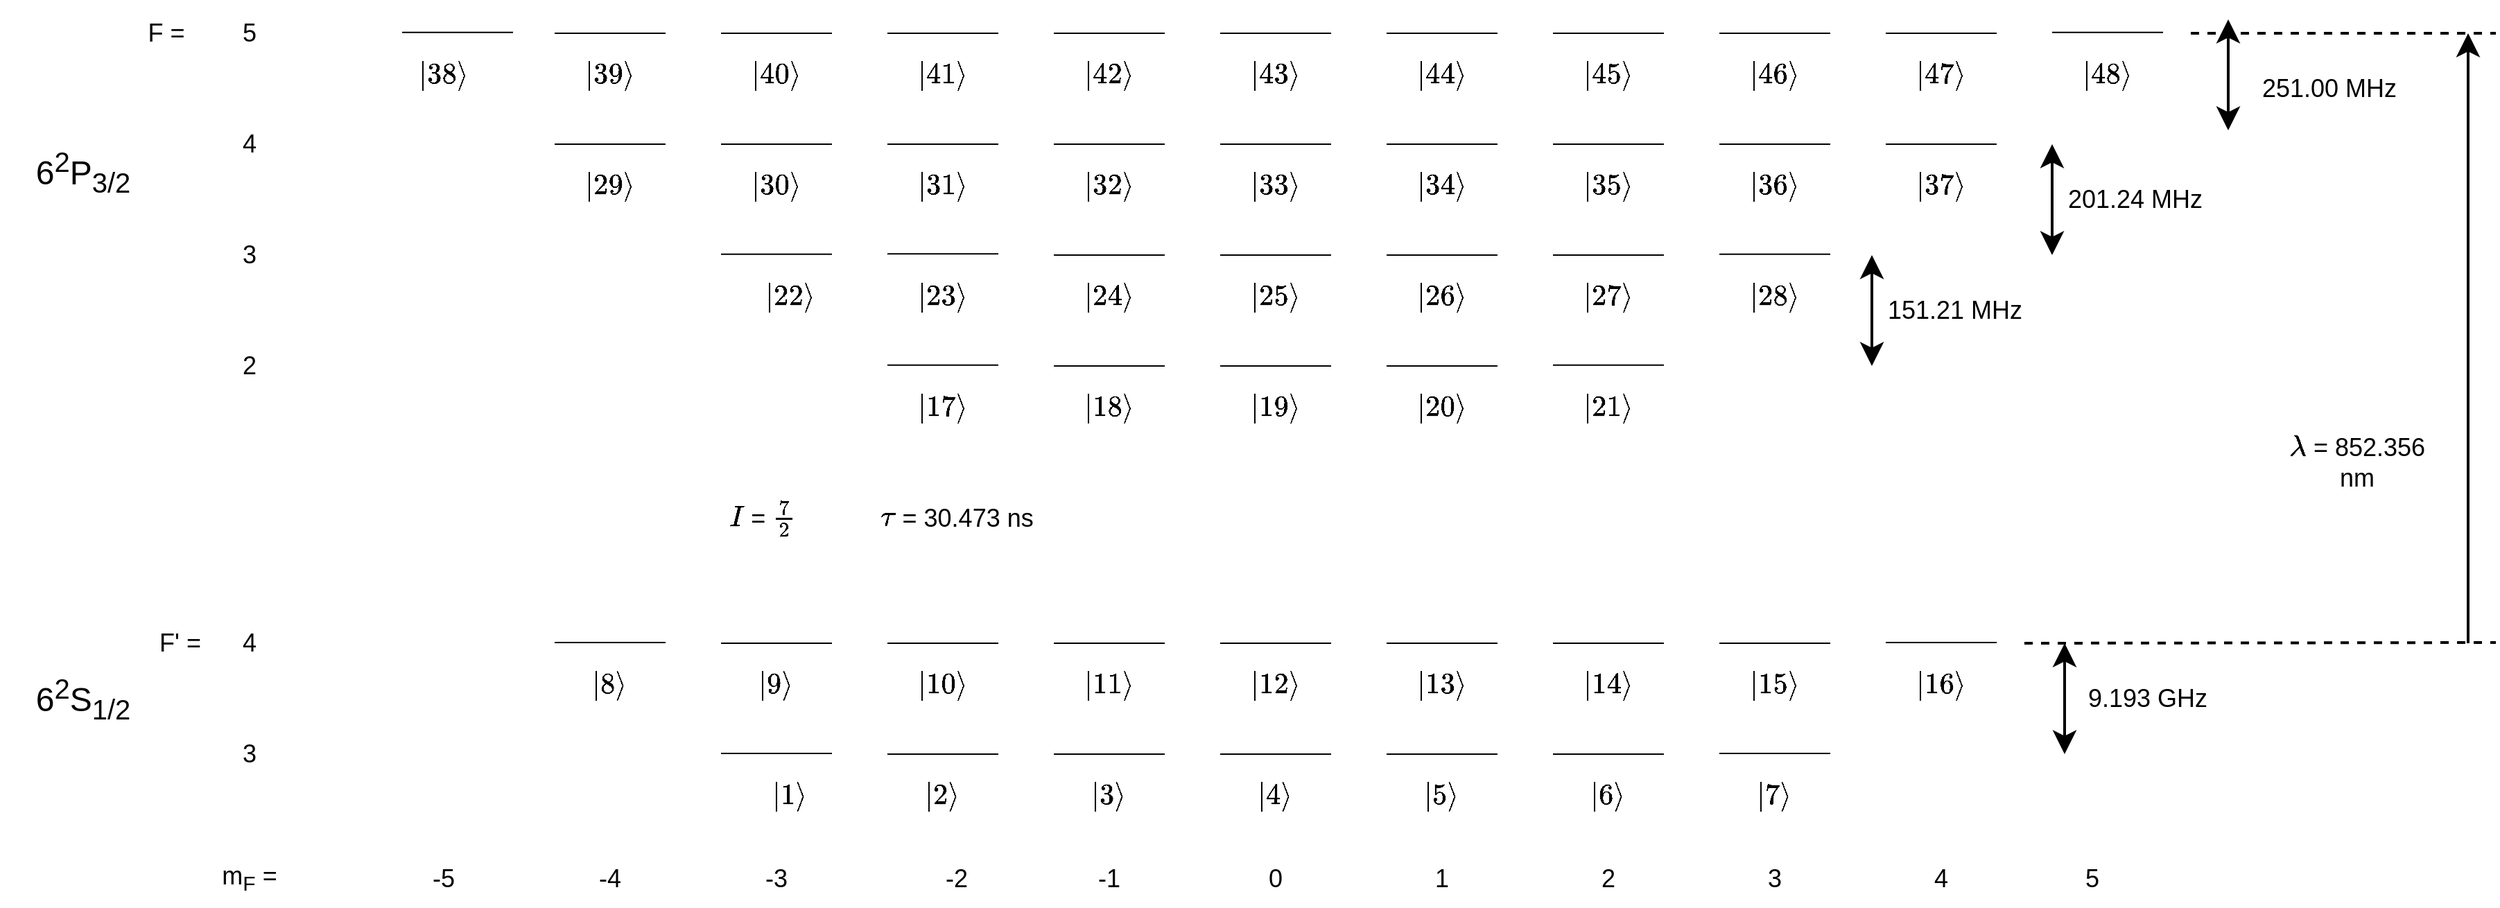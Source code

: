 <mxfile version="14.9.8" type="device"><diagram id="DLGWoLYFv1iW9SX1aLvo" name="Page-1"><mxGraphModel dx="2733" dy="1478" grid="1" gridSize="10" guides="1" tooltips="1" connect="1" arrows="1" fold="1" page="1" pageScale="1" pageWidth="1169" pageHeight="827" math="1" shadow="0"><root><mxCell id="0"/><mxCell id="1" parent="0"/><mxCell id="dwW_z9kfukU0XTZx7skl-2" value="&lt;font style=&quot;font-size: 18px&quot;&gt;$$|1\rangle$$&lt;/font&gt;" style="text;html=1;strokeColor=none;fillColor=none;align=center;verticalAlign=middle;whiteSpace=wrap;rounded=0;" parent="1" vertex="1"><mxGeometry x="100" y="650" width="60" height="40" as="geometry"/></mxCell><mxCell id="dwW_z9kfukU0XTZx7skl-3" value="" style="endArrow=none;html=1;" parent="1" edge="1"><mxGeometry width="50" height="50" relative="1" as="geometry"><mxPoint x="320" y="640" as="sourcePoint"/><mxPoint x="400" y="640" as="targetPoint"/></mxGeometry></mxCell><mxCell id="dwW_z9kfukU0XTZx7skl-5" value="" style="endArrow=none;html=1;" parent="1" edge="1"><mxGeometry width="50" height="50" relative="1" as="geometry"><mxPoint x="440" y="640" as="sourcePoint"/><mxPoint x="520" y="640" as="targetPoint"/></mxGeometry></mxCell><mxCell id="dwW_z9kfukU0XTZx7skl-6" value="" style="endArrow=none;html=1;" parent="1" edge="1"><mxGeometry width="50" height="50" relative="1" as="geometry"><mxPoint x="560" y="640" as="sourcePoint"/><mxPoint x="640" y="640" as="targetPoint"/></mxGeometry></mxCell><mxCell id="dwW_z9kfukU0XTZx7skl-7" value="" style="endArrow=none;html=1;" parent="1" edge="1"><mxGeometry width="50" height="50" relative="1" as="geometry"><mxPoint x="200" y="640" as="sourcePoint"/><mxPoint x="280" y="640" as="targetPoint"/></mxGeometry></mxCell><mxCell id="dwW_z9kfukU0XTZx7skl-8" value="" style="endArrow=none;html=1;" parent="1" edge="1"><mxGeometry width="50" height="50" relative="1" as="geometry"><mxPoint x="680" y="640" as="sourcePoint"/><mxPoint x="760" y="640" as="targetPoint"/></mxGeometry></mxCell><mxCell id="dwW_z9kfukU0XTZx7skl-11" value="" style="endArrow=none;html=1;" parent="1" edge="1"><mxGeometry width="50" height="50" relative="1" as="geometry"><mxPoint x="320" y="560" as="sourcePoint"/><mxPoint x="400" y="560" as="targetPoint"/></mxGeometry></mxCell><mxCell id="dwW_z9kfukU0XTZx7skl-12" value="" style="endArrow=none;html=1;" parent="1" edge="1"><mxGeometry width="50" height="50" relative="1" as="geometry"><mxPoint x="440" y="560" as="sourcePoint"/><mxPoint x="520" y="560" as="targetPoint"/></mxGeometry></mxCell><mxCell id="dwW_z9kfukU0XTZx7skl-13" value="" style="endArrow=none;html=1;" parent="1" edge="1"><mxGeometry width="50" height="50" relative="1" as="geometry"><mxPoint x="560" y="560" as="sourcePoint"/><mxPoint x="640" y="560" as="targetPoint"/></mxGeometry></mxCell><mxCell id="dwW_z9kfukU0XTZx7skl-14" value="" style="endArrow=none;html=1;" parent="1" edge="1"><mxGeometry width="50" height="50" relative="1" as="geometry"><mxPoint x="200" y="560" as="sourcePoint"/><mxPoint x="280" y="560" as="targetPoint"/></mxGeometry></mxCell><mxCell id="dwW_z9kfukU0XTZx7skl-15" value="" style="endArrow=none;html=1;" parent="1" edge="1"><mxGeometry width="50" height="50" relative="1" as="geometry"><mxPoint x="680" y="560" as="sourcePoint"/><mxPoint x="760" y="560" as="targetPoint"/></mxGeometry></mxCell><mxCell id="dwW_z9kfukU0XTZx7skl-21" value="" style="endArrow=none;html=1;" parent="1" edge="1"><mxGeometry width="50" height="50" relative="1" as="geometry"><mxPoint x="80" y="560" as="sourcePoint"/><mxPoint x="160" y="560" as="targetPoint"/></mxGeometry></mxCell><mxCell id="dwW_z9kfukU0XTZx7skl-22" value="" style="endArrow=none;html=1;" parent="1" edge="1"><mxGeometry width="50" height="50" relative="1" as="geometry"><mxPoint x="800" y="560" as="sourcePoint"/><mxPoint x="880" y="560" as="targetPoint"/></mxGeometry></mxCell><mxCell id="dwW_z9kfukU0XTZx7skl-23" value="" style="endArrow=none;html=1;" parent="1" edge="1"><mxGeometry width="50" height="50" relative="1" as="geometry"><mxPoint x="320" y="360" as="sourcePoint"/><mxPoint x="400" y="360" as="targetPoint"/></mxGeometry></mxCell><mxCell id="dwW_z9kfukU0XTZx7skl-24" value="" style="endArrow=none;html=1;" parent="1" edge="1"><mxGeometry width="50" height="50" relative="1" as="geometry"><mxPoint x="440" y="360" as="sourcePoint"/><mxPoint x="520" y="360" as="targetPoint"/></mxGeometry></mxCell><mxCell id="dwW_z9kfukU0XTZx7skl-25" value="" style="endArrow=none;html=1;" parent="1" edge="1"><mxGeometry width="50" height="50" relative="1" as="geometry"><mxPoint x="560" y="360" as="sourcePoint"/><mxPoint x="640" y="360" as="targetPoint"/></mxGeometry></mxCell><mxCell id="dwW_z9kfukU0XTZx7skl-26" value="" style="endArrow=none;html=1;" parent="1" edge="1"><mxGeometry width="50" height="50" relative="1" as="geometry"><mxPoint x="320" y="280" as="sourcePoint"/><mxPoint x="400" y="280" as="targetPoint"/></mxGeometry></mxCell><mxCell id="dwW_z9kfukU0XTZx7skl-27" value="" style="endArrow=none;html=1;" parent="1" edge="1"><mxGeometry width="50" height="50" relative="1" as="geometry"><mxPoint x="440" y="280" as="sourcePoint"/><mxPoint x="520" y="280" as="targetPoint"/></mxGeometry></mxCell><mxCell id="dwW_z9kfukU0XTZx7skl-28" value="" style="endArrow=none;html=1;" parent="1" edge="1"><mxGeometry width="50" height="50" relative="1" as="geometry"><mxPoint x="560" y="280" as="sourcePoint"/><mxPoint x="640" y="280" as="targetPoint"/></mxGeometry></mxCell><mxCell id="dwW_z9kfukU0XTZx7skl-29" value="" style="endArrow=none;html=1;" parent="1" edge="1"><mxGeometry width="50" height="50" relative="1" as="geometry"><mxPoint x="200" y="279.17" as="sourcePoint"/><mxPoint x="280" y="279.17" as="targetPoint"/></mxGeometry></mxCell><mxCell id="dwW_z9kfukU0XTZx7skl-30" value="" style="endArrow=none;html=1;" parent="1" edge="1"><mxGeometry width="50" height="50" relative="1" as="geometry"><mxPoint x="680" y="280" as="sourcePoint"/><mxPoint x="760" y="280" as="targetPoint"/></mxGeometry></mxCell><mxCell id="dwW_z9kfukU0XTZx7skl-31" value="" style="endArrow=none;html=1;" parent="1" edge="1"><mxGeometry width="50" height="50" relative="1" as="geometry"><mxPoint x="320" y="200" as="sourcePoint"/><mxPoint x="400" y="200" as="targetPoint"/></mxGeometry></mxCell><mxCell id="dwW_z9kfukU0XTZx7skl-32" value="" style="endArrow=none;html=1;" parent="1" edge="1"><mxGeometry width="50" height="50" relative="1" as="geometry"><mxPoint x="440" y="200" as="sourcePoint"/><mxPoint x="520" y="200" as="targetPoint"/></mxGeometry></mxCell><mxCell id="dwW_z9kfukU0XTZx7skl-33" value="" style="endArrow=none;html=1;" parent="1" edge="1"><mxGeometry width="50" height="50" relative="1" as="geometry"><mxPoint x="560" y="200" as="sourcePoint"/><mxPoint x="640" y="200" as="targetPoint"/></mxGeometry></mxCell><mxCell id="dwW_z9kfukU0XTZx7skl-34" value="" style="endArrow=none;html=1;" parent="1" edge="1"><mxGeometry width="50" height="50" relative="1" as="geometry"><mxPoint x="200" y="200" as="sourcePoint"/><mxPoint x="280" y="200" as="targetPoint"/></mxGeometry></mxCell><mxCell id="dwW_z9kfukU0XTZx7skl-35" value="" style="endArrow=none;html=1;" parent="1" edge="1"><mxGeometry width="50" height="50" relative="1" as="geometry"><mxPoint x="680" y="200" as="sourcePoint"/><mxPoint x="760" y="200" as="targetPoint"/></mxGeometry></mxCell><mxCell id="dwW_z9kfukU0XTZx7skl-36" value="" style="endArrow=none;html=1;" parent="1" edge="1"><mxGeometry width="50" height="50" relative="1" as="geometry"><mxPoint x="80" y="200" as="sourcePoint"/><mxPoint x="160" y="200" as="targetPoint"/></mxGeometry></mxCell><mxCell id="dwW_z9kfukU0XTZx7skl-37" value="" style="endArrow=none;html=1;" parent="1" edge="1"><mxGeometry width="50" height="50" relative="1" as="geometry"><mxPoint x="800" y="200" as="sourcePoint"/><mxPoint x="880" y="200" as="targetPoint"/></mxGeometry></mxCell><mxCell id="dwW_z9kfukU0XTZx7skl-38" value="" style="endArrow=none;html=1;" parent="1" edge="1"><mxGeometry width="50" height="50" relative="1" as="geometry"><mxPoint x="320" y="120" as="sourcePoint"/><mxPoint x="400" y="120" as="targetPoint"/></mxGeometry></mxCell><mxCell id="dwW_z9kfukU0XTZx7skl-39" value="" style="endArrow=none;html=1;" parent="1" edge="1"><mxGeometry width="50" height="50" relative="1" as="geometry"><mxPoint x="440" y="120" as="sourcePoint"/><mxPoint x="520" y="120" as="targetPoint"/></mxGeometry></mxCell><mxCell id="dwW_z9kfukU0XTZx7skl-40" value="" style="endArrow=none;html=1;" parent="1" edge="1"><mxGeometry width="50" height="50" relative="1" as="geometry"><mxPoint x="560" y="120" as="sourcePoint"/><mxPoint x="640" y="120" as="targetPoint"/></mxGeometry></mxCell><mxCell id="dwW_z9kfukU0XTZx7skl-41" value="" style="endArrow=none;html=1;" parent="1" edge="1"><mxGeometry width="50" height="50" relative="1" as="geometry"><mxPoint x="200" y="120" as="sourcePoint"/><mxPoint x="280" y="120" as="targetPoint"/></mxGeometry></mxCell><mxCell id="dwW_z9kfukU0XTZx7skl-42" value="" style="endArrow=none;html=1;" parent="1" edge="1"><mxGeometry width="50" height="50" relative="1" as="geometry"><mxPoint x="680" y="120" as="sourcePoint"/><mxPoint x="760" y="120" as="targetPoint"/></mxGeometry></mxCell><mxCell id="dwW_z9kfukU0XTZx7skl-43" value="" style="endArrow=none;html=1;" parent="1" edge="1"><mxGeometry width="50" height="50" relative="1" as="geometry"><mxPoint x="80" y="120" as="sourcePoint"/><mxPoint x="160" y="120" as="targetPoint"/></mxGeometry></mxCell><mxCell id="dwW_z9kfukU0XTZx7skl-44" value="" style="endArrow=none;html=1;" parent="1" edge="1"><mxGeometry width="50" height="50" relative="1" as="geometry"><mxPoint x="800" y="120" as="sourcePoint"/><mxPoint x="880" y="120" as="targetPoint"/></mxGeometry></mxCell><mxCell id="dwW_z9kfukU0XTZx7skl-45" value="" style="endArrow=none;html=1;" parent="1" edge="1"><mxGeometry width="50" height="50" relative="1" as="geometry"><mxPoint x="-40" y="120" as="sourcePoint"/><mxPoint x="40" y="120" as="targetPoint"/></mxGeometry></mxCell><mxCell id="dwW_z9kfukU0XTZx7skl-46" value="" style="endArrow=none;html=1;" parent="1" edge="1"><mxGeometry width="50" height="50" relative="1" as="geometry"><mxPoint x="920" y="120" as="sourcePoint"/><mxPoint x="1000" y="120" as="targetPoint"/></mxGeometry></mxCell><mxCell id="dwW_z9kfukU0XTZx7skl-47" value="&lt;font style=&quot;font-size: 18px&quot;&gt;$$|2\rangle$$&lt;/font&gt;" style="text;html=1;strokeColor=none;fillColor=none;align=center;verticalAlign=middle;whiteSpace=wrap;rounded=0;" parent="1" vertex="1"><mxGeometry x="210" y="650" width="60" height="40" as="geometry"/></mxCell><mxCell id="dwW_z9kfukU0XTZx7skl-48" value="&lt;font style=&quot;font-size: 18px&quot;&gt;$$|3\rangle$$&lt;/font&gt;" style="text;html=1;strokeColor=none;fillColor=none;align=center;verticalAlign=middle;whiteSpace=wrap;rounded=0;" parent="1" vertex="1"><mxGeometry x="330" y="650" width="60" height="40" as="geometry"/></mxCell><mxCell id="dwW_z9kfukU0XTZx7skl-49" value="&lt;font style=&quot;font-size: 18px&quot;&gt;$$|4\rangle$$&lt;/font&gt;" style="text;html=1;strokeColor=none;fillColor=none;align=center;verticalAlign=middle;whiteSpace=wrap;rounded=0;" parent="1" vertex="1"><mxGeometry x="450" y="650" width="60" height="40" as="geometry"/></mxCell><mxCell id="dwW_z9kfukU0XTZx7skl-50" value="&lt;font style=&quot;font-size: 18px&quot;&gt;$$|5\rangle$$&lt;/font&gt;" style="text;html=1;strokeColor=none;fillColor=none;align=center;verticalAlign=middle;whiteSpace=wrap;rounded=0;" parent="1" vertex="1"><mxGeometry x="570" y="650" width="60" height="40" as="geometry"/></mxCell><mxCell id="dwW_z9kfukU0XTZx7skl-52" value="&lt;font style=&quot;font-size: 18px&quot;&gt;$$|8\rangle$$&lt;/font&gt;" style="text;html=1;strokeColor=none;fillColor=none;align=center;verticalAlign=middle;whiteSpace=wrap;rounded=0;" parent="1" vertex="1"><mxGeometry x="-30" y="570" width="60" height="40" as="geometry"/></mxCell><mxCell id="dwW_z9kfukU0XTZx7skl-53" value="&lt;font style=&quot;font-size: 18px&quot;&gt;$$|9\rangle$$&lt;/font&gt;" style="text;html=1;strokeColor=none;fillColor=none;align=center;verticalAlign=middle;whiteSpace=wrap;rounded=0;" parent="1" vertex="1"><mxGeometry x="90" y="570" width="60" height="40" as="geometry"/></mxCell><mxCell id="dwW_z9kfukU0XTZx7skl-54" value="&lt;font style=&quot;font-size: 18px&quot;&gt;$$|10\rangle$$&lt;/font&gt;" style="text;html=1;strokeColor=none;fillColor=none;align=center;verticalAlign=middle;whiteSpace=wrap;rounded=0;" parent="1" vertex="1"><mxGeometry x="210" y="570" width="60" height="40" as="geometry"/></mxCell><mxCell id="dwW_z9kfukU0XTZx7skl-55" value="&lt;font style=&quot;font-size: 18px&quot;&gt;$$|11\rangle$$&lt;/font&gt;" style="text;html=1;strokeColor=none;fillColor=none;align=center;verticalAlign=middle;whiteSpace=wrap;rounded=0;" parent="1" vertex="1"><mxGeometry x="330" y="570" width="60" height="40" as="geometry"/></mxCell><mxCell id="dwW_z9kfukU0XTZx7skl-56" value="&lt;font style=&quot;font-size: 18px&quot;&gt;$$|16\rangle$$&lt;/font&gt;" style="text;html=1;strokeColor=none;fillColor=none;align=center;verticalAlign=middle;whiteSpace=wrap;rounded=0;" parent="1" vertex="1"><mxGeometry x="930" y="570" width="60" height="40" as="geometry"/></mxCell><mxCell id="dwW_z9kfukU0XTZx7skl-57" value="&lt;font style=&quot;font-size: 18px&quot;&gt;$$|17\rangle$$&lt;/font&gt;" style="text;html=1;strokeColor=none;fillColor=none;align=center;verticalAlign=middle;whiteSpace=wrap;rounded=0;" parent="1" vertex="1"><mxGeometry x="210" y="370" width="60" height="40" as="geometry"/></mxCell><mxCell id="dwW_z9kfukU0XTZx7skl-58" value="&lt;font style=&quot;font-size: 18px&quot;&gt;$$|18\rangle$$&lt;/font&gt;" style="text;html=1;strokeColor=none;fillColor=none;align=center;verticalAlign=middle;whiteSpace=wrap;rounded=0;" parent="1" vertex="1"><mxGeometry x="330" y="370" width="60" height="40" as="geometry"/></mxCell><mxCell id="dwW_z9kfukU0XTZx7skl-59" value="&lt;font style=&quot;font-size: 18px&quot;&gt;$$|19\rangle$$&lt;/font&gt;" style="text;html=1;strokeColor=none;fillColor=none;align=center;verticalAlign=middle;whiteSpace=wrap;rounded=0;" parent="1" vertex="1"><mxGeometry x="450" y="370" width="60" height="40" as="geometry"/></mxCell><mxCell id="dwW_z9kfukU0XTZx7skl-60" value="&lt;font style=&quot;font-size: 18px&quot;&gt;$$|20\rangle$$&lt;/font&gt;" style="text;html=1;strokeColor=none;fillColor=none;align=center;verticalAlign=middle;whiteSpace=wrap;rounded=0;" parent="1" vertex="1"><mxGeometry x="570" y="370" width="60" height="40" as="geometry"/></mxCell><mxCell id="dwW_z9kfukU0XTZx7skl-61" value="&lt;font style=&quot;font-size: 18px&quot;&gt;$$|22\rangle$$&lt;/font&gt;" style="text;html=1;strokeColor=none;fillColor=none;align=center;verticalAlign=middle;whiteSpace=wrap;rounded=0;" parent="1" vertex="1"><mxGeometry x="100" y="290" width="60" height="40" as="geometry"/></mxCell><mxCell id="dwW_z9kfukU0XTZx7skl-62" value="&lt;font style=&quot;font-size: 18px&quot;&gt;$$|23\rangle$$&lt;/font&gt;" style="text;html=1;strokeColor=none;fillColor=none;align=center;verticalAlign=middle;whiteSpace=wrap;rounded=0;" parent="1" vertex="1"><mxGeometry x="210" y="290" width="60" height="40" as="geometry"/></mxCell><mxCell id="dwW_z9kfukU0XTZx7skl-63" value="&lt;font style=&quot;font-size: 18px&quot;&gt;$$|24\rangle$$&lt;/font&gt;" style="text;html=1;strokeColor=none;fillColor=none;align=center;verticalAlign=middle;whiteSpace=wrap;rounded=0;" parent="1" vertex="1"><mxGeometry x="330" y="290" width="60" height="40" as="geometry"/></mxCell><mxCell id="dwW_z9kfukU0XTZx7skl-64" value="&lt;font style=&quot;font-size: 18px&quot;&gt;$$|25\rangle$$&lt;/font&gt;" style="text;html=1;strokeColor=none;fillColor=none;align=center;verticalAlign=middle;whiteSpace=wrap;rounded=0;" parent="1" vertex="1"><mxGeometry x="450" y="290" width="60" height="40" as="geometry"/></mxCell><mxCell id="dwW_z9kfukU0XTZx7skl-65" value="&lt;font style=&quot;font-size: 18px&quot;&gt;$$|26\rangle$$&lt;/font&gt;" style="text;html=1;strokeColor=none;fillColor=none;align=center;verticalAlign=middle;whiteSpace=wrap;rounded=0;" parent="1" vertex="1"><mxGeometry x="570" y="290" width="60" height="40" as="geometry"/></mxCell><mxCell id="dwW_z9kfukU0XTZx7skl-66" value="&lt;font style=&quot;font-size: 18px&quot;&gt;$$|30\rangle$$&lt;/font&gt;" style="text;html=1;strokeColor=none;fillColor=none;align=center;verticalAlign=middle;whiteSpace=wrap;rounded=0;" parent="1" vertex="1"><mxGeometry x="90" y="210" width="60" height="40" as="geometry"/></mxCell><mxCell id="dwW_z9kfukU0XTZx7skl-67" value="&lt;font style=&quot;font-size: 18px&quot;&gt;$$|31\rangle$$&lt;/font&gt;" style="text;html=1;strokeColor=none;fillColor=none;align=center;verticalAlign=middle;whiteSpace=wrap;rounded=0;" parent="1" vertex="1"><mxGeometry x="210" y="210" width="60" height="40" as="geometry"/></mxCell><mxCell id="dwW_z9kfukU0XTZx7skl-68" value="&lt;font style=&quot;font-size: 18px&quot;&gt;$$|32\rangle$$&lt;/font&gt;" style="text;html=1;strokeColor=none;fillColor=none;align=center;verticalAlign=middle;whiteSpace=wrap;rounded=0;" parent="1" vertex="1"><mxGeometry x="330" y="210" width="60" height="40" as="geometry"/></mxCell><mxCell id="dwW_z9kfukU0XTZx7skl-69" value="&lt;font style=&quot;font-size: 18px&quot;&gt;$$|33\rangle$$&lt;/font&gt;" style="text;html=1;strokeColor=none;fillColor=none;align=center;verticalAlign=middle;whiteSpace=wrap;rounded=0;" parent="1" vertex="1"><mxGeometry x="450" y="210" width="60" height="40" as="geometry"/></mxCell><mxCell id="dwW_z9kfukU0XTZx7skl-70" value="&lt;font style=&quot;font-size: 18px&quot;&gt;$$|34\rangle$$&lt;/font&gt;" style="text;html=1;strokeColor=none;fillColor=none;align=center;verticalAlign=middle;whiteSpace=wrap;rounded=0;" parent="1" vertex="1"><mxGeometry x="570" y="210" width="60" height="40" as="geometry"/></mxCell><mxCell id="dwW_z9kfukU0XTZx7skl-71" value="&lt;font style=&quot;font-size: 18px&quot;&gt;$$|13\rangle$$&lt;/font&gt;" style="text;html=1;strokeColor=none;fillColor=none;align=center;verticalAlign=middle;whiteSpace=wrap;rounded=0;" parent="1" vertex="1"><mxGeometry x="570" y="570" width="60" height="40" as="geometry"/></mxCell><mxCell id="dwW_z9kfukU0XTZx7skl-72" value="&lt;font style=&quot;font-size: 18px&quot;&gt;$$|14\rangle$$&lt;/font&gt;" style="text;html=1;strokeColor=none;fillColor=none;align=center;verticalAlign=middle;whiteSpace=wrap;rounded=0;" parent="1" vertex="1"><mxGeometry x="690" y="570" width="60" height="40" as="geometry"/></mxCell><mxCell id="dwW_z9kfukU0XTZx7skl-73" value="&lt;font style=&quot;font-size: 18px&quot;&gt;$$|15\rangle$$&lt;/font&gt;" style="text;html=1;strokeColor=none;fillColor=none;align=center;verticalAlign=middle;whiteSpace=wrap;rounded=0;" parent="1" vertex="1"><mxGeometry x="810" y="570" width="60" height="40" as="geometry"/></mxCell><mxCell id="dwW_z9kfukU0XTZx7skl-75" value="&lt;font style=&quot;font-size: 18px&quot;&gt;$$|12\rangle$$&lt;/font&gt;" style="text;html=1;strokeColor=none;fillColor=none;align=center;verticalAlign=middle;whiteSpace=wrap;rounded=0;" parent="1" vertex="1"><mxGeometry x="450" y="570" width="60" height="40" as="geometry"/></mxCell><mxCell id="dwW_z9kfukU0XTZx7skl-76" value="&lt;font style=&quot;font-size: 18px&quot;&gt;$$|35\rangle$$&lt;/font&gt;" style="text;html=1;strokeColor=none;fillColor=none;align=center;verticalAlign=middle;whiteSpace=wrap;rounded=0;" parent="1" vertex="1"><mxGeometry x="690" y="210" width="60" height="40" as="geometry"/></mxCell><mxCell id="dwW_z9kfukU0XTZx7skl-77" value="&lt;font style=&quot;font-size: 18px&quot;&gt;$$|36\rangle$$&lt;/font&gt;" style="text;html=1;strokeColor=none;fillColor=none;align=center;verticalAlign=middle;whiteSpace=wrap;rounded=0;" parent="1" vertex="1"><mxGeometry x="810" y="210" width="60" height="40" as="geometry"/></mxCell><mxCell id="dwW_z9kfukU0XTZx7skl-78" value="&lt;font style=&quot;font-size: 18px&quot;&gt;$$|28\rangle$$&lt;/font&gt;" style="text;html=1;strokeColor=none;fillColor=none;align=center;verticalAlign=middle;whiteSpace=wrap;rounded=0;" parent="1" vertex="1"><mxGeometry x="810" y="290" width="60" height="40" as="geometry"/></mxCell><mxCell id="dwW_z9kfukU0XTZx7skl-79" value="&lt;font style=&quot;font-size: 18px&quot;&gt;$$|29\rangle$$&lt;/font&gt;" style="text;html=1;strokeColor=none;fillColor=none;align=center;verticalAlign=middle;whiteSpace=wrap;rounded=0;" parent="1" vertex="1"><mxGeometry x="-30" y="210" width="60" height="40" as="geometry"/></mxCell><mxCell id="dwW_z9kfukU0XTZx7skl-80" value="&lt;font style=&quot;font-size: 18px&quot;&gt;$$|21\rangle$$&lt;/font&gt;" style="text;html=1;strokeColor=none;fillColor=none;align=center;verticalAlign=middle;whiteSpace=wrap;rounded=0;" parent="1" vertex="1"><mxGeometry x="690" y="370" width="60" height="40" as="geometry"/></mxCell><mxCell id="dwW_z9kfukU0XTZx7skl-81" value="&lt;font style=&quot;font-size: 18px&quot;&gt;$$|27\rangle$$&lt;/font&gt;" style="text;html=1;strokeColor=none;fillColor=none;align=center;verticalAlign=middle;whiteSpace=wrap;rounded=0;" parent="1" vertex="1"><mxGeometry x="690" y="290" width="60" height="40" as="geometry"/></mxCell><mxCell id="dwW_z9kfukU0XTZx7skl-86" value="" style="endArrow=classic;html=1;startSize=11;endSize=11;rounded=0;strokeWidth=2;" parent="1" edge="1"><mxGeometry width="50" height="50" relative="1" as="geometry"><mxPoint x="1340" y="560" as="sourcePoint"/><mxPoint x="1340" y="120" as="targetPoint"/></mxGeometry></mxCell><mxCell id="dwW_z9kfukU0XTZx7skl-87" value="" style="endArrow=classic;startArrow=classic;html=1;startSize=11;endSize=11;strokeWidth=2;" parent="1" edge="1"><mxGeometry width="50" height="50" relative="1" as="geometry"><mxPoint x="910" y="360" as="sourcePoint"/><mxPoint x="910" y="280" as="targetPoint"/></mxGeometry></mxCell><mxCell id="dwW_z9kfukU0XTZx7skl-88" value="" style="endArrow=classic;startArrow=classic;html=1;startSize=11;endSize=11;strokeWidth=2;" parent="1" edge="1"><mxGeometry width="50" height="50" relative="1" as="geometry"><mxPoint x="1040" y="280" as="sourcePoint"/><mxPoint x="1040" y="200" as="targetPoint"/></mxGeometry></mxCell><mxCell id="dwW_z9kfukU0XTZx7skl-89" value="" style="endArrow=classic;startArrow=classic;html=1;startSize=11;endSize=11;strokeWidth=2;" parent="1" edge="1"><mxGeometry width="50" height="50" relative="1" as="geometry"><mxPoint x="1167" y="190" as="sourcePoint"/><mxPoint x="1167" y="110" as="targetPoint"/></mxGeometry></mxCell><mxCell id="dwW_z9kfukU0XTZx7skl-90" value="" style="endArrow=classic;startArrow=classic;html=1;startSize=11;endSize=11;strokeWidth=2;" parent="1" edge="1"><mxGeometry width="50" height="50" relative="1" as="geometry"><mxPoint x="1049" y="640" as="sourcePoint"/><mxPoint x="1049" y="560" as="targetPoint"/></mxGeometry></mxCell><mxCell id="dwW_z9kfukU0XTZx7skl-92" value="&lt;font style=&quot;font-size: 18px&quot;&gt;\(\lambda\) = 852.356 nm&lt;br&gt;&lt;/font&gt;" style="text;html=1;strokeColor=none;fillColor=none;align=center;verticalAlign=middle;whiteSpace=wrap;rounded=0;" parent="1" vertex="1"><mxGeometry x="1200" y="410" width="120" height="40" as="geometry"/></mxCell><mxCell id="dwW_z9kfukU0XTZx7skl-93" value="&lt;font style=&quot;font-size: 18px&quot;&gt;\(I\) = \(\frac{7}{2}\)&lt;br&gt;&lt;/font&gt;" style="text;html=1;strokeColor=none;fillColor=none;align=center;verticalAlign=middle;whiteSpace=wrap;rounded=0;" parent="1" vertex="1"><mxGeometry x="50" y="450" width="120" height="40" as="geometry"/></mxCell><mxCell id="dwW_z9kfukU0XTZx7skl-94" value="&lt;font style=&quot;font-size: 18px&quot;&gt;\(\tau\) = 30.473 ns&lt;br&gt;&lt;/font&gt;" style="text;html=1;strokeColor=none;fillColor=none;align=center;verticalAlign=middle;whiteSpace=wrap;rounded=0;" parent="1" vertex="1"><mxGeometry x="190" y="450" width="120" height="40" as="geometry"/></mxCell><mxCell id="dwW_z9kfukU0XTZx7skl-95" value="&lt;font style=&quot;font-size: 18px&quot;&gt;251.00 MHz&lt;/font&gt;" style="text;html=1;strokeColor=none;fillColor=none;align=center;verticalAlign=middle;whiteSpace=wrap;rounded=0;" parent="1" vertex="1"><mxGeometry x="1180" y="140" width="120" height="40" as="geometry"/></mxCell><mxCell id="dwW_z9kfukU0XTZx7skl-97" value="&lt;font style=&quot;font-size: 18px&quot;&gt;201.24 MHz&lt;/font&gt;" style="text;html=1;strokeColor=none;fillColor=none;align=center;verticalAlign=middle;whiteSpace=wrap;rounded=0;" parent="1" vertex="1"><mxGeometry x="1040" y="220" width="120" height="40" as="geometry"/></mxCell><mxCell id="dwW_z9kfukU0XTZx7skl-98" value="&lt;font style=&quot;font-size: 18px&quot;&gt;151.21 MHz&lt;/font&gt;" style="text;html=1;strokeColor=none;fillColor=none;align=center;verticalAlign=middle;whiteSpace=wrap;rounded=0;" parent="1" vertex="1"><mxGeometry x="910" y="300" width="120" height="40" as="geometry"/></mxCell><mxCell id="dwW_z9kfukU0XTZx7skl-99" value="&lt;font style=&quot;font-size: 18px&quot;&gt;9.193 GHz&lt;/font&gt;" style="text;html=1;strokeColor=none;fillColor=none;align=center;verticalAlign=middle;whiteSpace=wrap;rounded=0;" parent="1" vertex="1"><mxGeometry x="1049" y="580" width="120" height="40" as="geometry"/></mxCell><mxCell id="dwW_z9kfukU0XTZx7skl-100" value="&lt;font style=&quot;font-size: 24px&quot;&gt;6&lt;sup&gt;2&lt;/sup&gt;S&lt;sub&gt;1/2&lt;/sub&gt;&lt;/font&gt;" style="text;html=1;strokeColor=none;fillColor=none;align=center;verticalAlign=middle;whiteSpace=wrap;rounded=0;" parent="1" vertex="1"><mxGeometry x="-440" y="580" width="120" height="40" as="geometry"/></mxCell><mxCell id="dwW_z9kfukU0XTZx7skl-101" value="&lt;font style=&quot;font-size: 24px&quot;&gt;6&lt;sup&gt;2&lt;/sup&gt;P&lt;sub&gt;3/2&lt;/sub&gt;&lt;/font&gt;" style="text;html=1;strokeColor=none;fillColor=none;align=center;verticalAlign=middle;whiteSpace=wrap;rounded=0;" parent="1" vertex="1"><mxGeometry x="-440" y="200" width="120" height="40" as="geometry"/></mxCell><mxCell id="dwW_z9kfukU0XTZx7skl-103" value="&lt;font style=&quot;font-size: 18px&quot;&gt;F' = &lt;br&gt;&lt;/font&gt;" style="text;html=1;strokeColor=none;fillColor=none;align=center;verticalAlign=middle;whiteSpace=wrap;rounded=0;" parent="1" vertex="1"><mxGeometry x="-370" y="540" width="120" height="40" as="geometry"/></mxCell><mxCell id="dwW_z9kfukU0XTZx7skl-104" value="&lt;font style=&quot;font-size: 18px&quot;&gt;F = &lt;br&gt;&lt;/font&gt;" style="text;html=1;strokeColor=none;fillColor=none;align=center;verticalAlign=middle;whiteSpace=wrap;rounded=0;" parent="1" vertex="1"><mxGeometry x="-380" y="100" width="120" height="40" as="geometry"/></mxCell><mxCell id="dwW_z9kfukU0XTZx7skl-105" value="&lt;font style=&quot;font-size: 18px&quot;&gt;5&lt;/font&gt;" style="text;html=1;strokeColor=none;fillColor=none;align=center;verticalAlign=middle;whiteSpace=wrap;rounded=0;" parent="1" vertex="1"><mxGeometry x="-320" y="100" width="120" height="40" as="geometry"/></mxCell><mxCell id="dwW_z9kfukU0XTZx7skl-106" value="&lt;font style=&quot;font-size: 18px&quot;&gt;4&lt;/font&gt;" style="text;html=1;strokeColor=none;fillColor=none;align=center;verticalAlign=middle;whiteSpace=wrap;rounded=0;" parent="1" vertex="1"><mxGeometry x="-320" y="180" width="120" height="40" as="geometry"/></mxCell><mxCell id="dwW_z9kfukU0XTZx7skl-107" value="&lt;font style=&quot;font-size: 18px&quot;&gt;3&lt;/font&gt;" style="text;html=1;strokeColor=none;fillColor=none;align=center;verticalAlign=middle;whiteSpace=wrap;rounded=0;" parent="1" vertex="1"><mxGeometry x="-320" y="260" width="120" height="40" as="geometry"/></mxCell><mxCell id="dwW_z9kfukU0XTZx7skl-108" value="&lt;font style=&quot;font-size: 18px&quot;&gt;2&lt;/font&gt;" style="text;html=1;strokeColor=none;fillColor=none;align=center;verticalAlign=middle;whiteSpace=wrap;rounded=0;" parent="1" vertex="1"><mxGeometry x="-320" y="340" width="120" height="40" as="geometry"/></mxCell><mxCell id="dwW_z9kfukU0XTZx7skl-109" value="&lt;font style=&quot;font-size: 18px&quot;&gt;4&lt;/font&gt;" style="text;html=1;strokeColor=none;fillColor=none;align=center;verticalAlign=middle;whiteSpace=wrap;rounded=0;" parent="1" vertex="1"><mxGeometry x="-320" y="540" width="120" height="40" as="geometry"/></mxCell><mxCell id="dwW_z9kfukU0XTZx7skl-110" value="&lt;font style=&quot;font-size: 18px&quot;&gt;3&lt;/font&gt;" style="text;html=1;strokeColor=none;fillColor=none;align=center;verticalAlign=middle;whiteSpace=wrap;rounded=0;" parent="1" vertex="1"><mxGeometry x="-320" y="620" width="120" height="40" as="geometry"/></mxCell><mxCell id="dwW_z9kfukU0XTZx7skl-112" value="&lt;font style=&quot;font-size: 18px&quot;&gt;m&lt;sub&gt;F&lt;/sub&gt; =&lt;/font&gt;" style="text;html=1;strokeColor=none;fillColor=none;align=center;verticalAlign=middle;whiteSpace=wrap;rounded=0;" parent="1" vertex="1"><mxGeometry x="-320" y="710" width="120" height="40" as="geometry"/></mxCell><mxCell id="dwW_z9kfukU0XTZx7skl-113" value="&lt;font style=&quot;font-size: 18px&quot;&gt;-3&lt;/font&gt;" style="text;html=1;strokeColor=none;fillColor=none;align=center;verticalAlign=middle;whiteSpace=wrap;rounded=0;" parent="1" vertex="1"><mxGeometry x="60" y="710" width="120" height="40" as="geometry"/></mxCell><mxCell id="dwW_z9kfukU0XTZx7skl-114" value="&lt;font style=&quot;font-size: 18px&quot;&gt;-2&lt;/font&gt;" style="text;html=1;strokeColor=none;fillColor=none;align=center;verticalAlign=middle;whiteSpace=wrap;rounded=0;" parent="1" vertex="1"><mxGeometry x="190" y="710" width="120" height="40" as="geometry"/></mxCell><mxCell id="dwW_z9kfukU0XTZx7skl-115" value="&lt;font style=&quot;font-size: 18px&quot;&gt;-1&lt;/font&gt;" style="text;html=1;strokeColor=none;fillColor=none;align=center;verticalAlign=middle;whiteSpace=wrap;rounded=0;" parent="1" vertex="1"><mxGeometry x="300" y="710" width="120" height="40" as="geometry"/></mxCell><mxCell id="dwW_z9kfukU0XTZx7skl-116" value="&lt;font style=&quot;font-size: 18px&quot;&gt;0&lt;/font&gt;" style="text;html=1;strokeColor=none;fillColor=none;align=center;verticalAlign=middle;whiteSpace=wrap;rounded=0;" parent="1" vertex="1"><mxGeometry x="420" y="710" width="120" height="40" as="geometry"/></mxCell><mxCell id="dwW_z9kfukU0XTZx7skl-117" value="&lt;font style=&quot;font-size: 18px&quot;&gt;1&lt;/font&gt;" style="text;html=1;strokeColor=none;fillColor=none;align=center;verticalAlign=middle;whiteSpace=wrap;rounded=0;" parent="1" vertex="1"><mxGeometry x="540" y="710" width="120" height="40" as="geometry"/></mxCell><mxCell id="dwW_z9kfukU0XTZx7skl-118" value="&lt;font style=&quot;font-size: 18px&quot;&gt;2&lt;/font&gt;" style="text;html=1;strokeColor=none;fillColor=none;align=center;verticalAlign=middle;whiteSpace=wrap;rounded=0;" parent="1" vertex="1"><mxGeometry x="660" y="710" width="120" height="40" as="geometry"/></mxCell><mxCell id="dwW_z9kfukU0XTZx7skl-119" value="&lt;font style=&quot;font-size: 18px&quot;&gt;3&lt;/font&gt;" style="text;html=1;strokeColor=none;fillColor=none;align=center;verticalAlign=middle;whiteSpace=wrap;rounded=0;" parent="1" vertex="1"><mxGeometry x="780" y="710" width="120" height="40" as="geometry"/></mxCell><mxCell id="dwW_z9kfukU0XTZx7skl-120" value="&lt;font style=&quot;font-size: 18px&quot;&gt;4&lt;/font&gt;" style="text;html=1;strokeColor=none;fillColor=none;align=center;verticalAlign=middle;whiteSpace=wrap;rounded=0;" parent="1" vertex="1"><mxGeometry x="900" y="710" width="120" height="40" as="geometry"/></mxCell><mxCell id="dwW_z9kfukU0XTZx7skl-121" value="&lt;font style=&quot;font-size: 18px&quot;&gt;-4&lt;/font&gt;" style="text;html=1;strokeColor=none;fillColor=none;align=center;verticalAlign=middle;whiteSpace=wrap;rounded=0;" parent="1" vertex="1"><mxGeometry x="-60" y="710" width="120" height="40" as="geometry"/></mxCell><mxCell id="IjV0EHMK_liqsMoSoIMc-2" value="" style="endArrow=none;html=1;" parent="1" edge="1"><mxGeometry width="50" height="50" relative="1" as="geometry"><mxPoint x="80" y="639.5" as="sourcePoint"/><mxPoint x="160" y="639.5" as="targetPoint"/></mxGeometry></mxCell><mxCell id="IjV0EHMK_liqsMoSoIMc-3" value="" style="endArrow=none;html=1;" parent="1" edge="1"><mxGeometry width="50" height="50" relative="1" as="geometry"><mxPoint x="800" y="639.5" as="sourcePoint"/><mxPoint x="880" y="639.5" as="targetPoint"/></mxGeometry></mxCell><mxCell id="IjV0EHMK_liqsMoSoIMc-4" value="" style="endArrow=none;html=1;" parent="1" edge="1"><mxGeometry width="50" height="50" relative="1" as="geometry"><mxPoint x="-40" y="559.5" as="sourcePoint"/><mxPoint x="40" y="559.5" as="targetPoint"/></mxGeometry></mxCell><mxCell id="IjV0EHMK_liqsMoSoIMc-5" value="" style="endArrow=none;html=1;" parent="1" edge="1"><mxGeometry width="50" height="50" relative="1" as="geometry"><mxPoint x="920" y="559.5" as="sourcePoint"/><mxPoint x="1000" y="559.5" as="targetPoint"/></mxGeometry></mxCell><mxCell id="IjV0EHMK_liqsMoSoIMc-6" value="" style="endArrow=none;html=1;" parent="1" edge="1"><mxGeometry width="50" height="50" relative="1" as="geometry"><mxPoint x="200" y="359.41" as="sourcePoint"/><mxPoint x="280" y="359.41" as="targetPoint"/></mxGeometry></mxCell><mxCell id="IjV0EHMK_liqsMoSoIMc-7" value="" style="endArrow=none;html=1;" parent="1" edge="1"><mxGeometry width="50" height="50" relative="1" as="geometry"><mxPoint x="680" y="359.41" as="sourcePoint"/><mxPoint x="760" y="359.41" as="targetPoint"/></mxGeometry></mxCell><mxCell id="IjV0EHMK_liqsMoSoIMc-9" value="" style="endArrow=none;html=1;" parent="1" edge="1"><mxGeometry width="50" height="50" relative="1" as="geometry"><mxPoint x="80" y="279.41" as="sourcePoint"/><mxPoint x="160" y="279.41" as="targetPoint"/></mxGeometry></mxCell><mxCell id="IjV0EHMK_liqsMoSoIMc-10" value="" style="endArrow=none;html=1;" parent="1" edge="1"><mxGeometry width="50" height="50" relative="1" as="geometry"><mxPoint x="800" y="279.41" as="sourcePoint"/><mxPoint x="880" y="279.41" as="targetPoint"/></mxGeometry></mxCell><mxCell id="IjV0EHMK_liqsMoSoIMc-11" value="" style="endArrow=none;html=1;" parent="1" edge="1"><mxGeometry width="50" height="50" relative="1" as="geometry"><mxPoint x="-40" y="200" as="sourcePoint"/><mxPoint x="40" y="200" as="targetPoint"/></mxGeometry></mxCell><mxCell id="IjV0EHMK_liqsMoSoIMc-12" value="" style="endArrow=none;html=1;" parent="1" edge="1"><mxGeometry width="50" height="50" relative="1" as="geometry"><mxPoint x="920" y="200" as="sourcePoint"/><mxPoint x="1000" y="200" as="targetPoint"/></mxGeometry></mxCell><mxCell id="IjV0EHMK_liqsMoSoIMc-13" value="" style="endArrow=none;html=1;" parent="1" edge="1"><mxGeometry width="50" height="50" relative="1" as="geometry"><mxPoint x="-150" y="119.41" as="sourcePoint"/><mxPoint x="-70" y="119.41" as="targetPoint"/></mxGeometry></mxCell><mxCell id="IjV0EHMK_liqsMoSoIMc-14" value="" style="endArrow=none;html=1;" parent="1" edge="1"><mxGeometry width="50" height="50" relative="1" as="geometry"><mxPoint x="1040" y="119.41" as="sourcePoint"/><mxPoint x="1120" y="119.41" as="targetPoint"/></mxGeometry></mxCell><mxCell id="IjV0EHMK_liqsMoSoIMc-16" value="&lt;font style=&quot;font-size: 18px&quot;&gt;$$|6\rangle$$&lt;/font&gt;" style="text;html=1;strokeColor=none;fillColor=none;align=center;verticalAlign=middle;whiteSpace=wrap;rounded=0;" parent="1" vertex="1"><mxGeometry x="690" y="650" width="60" height="40" as="geometry"/></mxCell><mxCell id="IjV0EHMK_liqsMoSoIMc-17" value="&lt;font style=&quot;font-size: 18px&quot;&gt;$$|7\rangle$$&lt;/font&gt;" style="text;html=1;strokeColor=none;fillColor=none;align=center;verticalAlign=middle;whiteSpace=wrap;rounded=0;" parent="1" vertex="1"><mxGeometry x="810" y="650" width="60" height="40" as="geometry"/></mxCell><mxCell id="IjV0EHMK_liqsMoSoIMc-19" value="&lt;font style=&quot;font-size: 18px&quot;&gt;$$|37\rangle$$&lt;/font&gt;" style="text;html=1;strokeColor=none;fillColor=none;align=center;verticalAlign=middle;whiteSpace=wrap;rounded=0;" parent="1" vertex="1"><mxGeometry x="930" y="210" width="60" height="40" as="geometry"/></mxCell><mxCell id="IjV0EHMK_liqsMoSoIMc-45" value="&lt;font style=&quot;font-size: 18px&quot;&gt;$$|39\rangle$$&lt;/font&gt;" style="text;html=1;strokeColor=none;fillColor=none;align=center;verticalAlign=middle;whiteSpace=wrap;rounded=0;" parent="1" vertex="1"><mxGeometry x="-30" y="130" width="60" height="40" as="geometry"/></mxCell><mxCell id="IjV0EHMK_liqsMoSoIMc-46" value="&lt;font style=&quot;font-size: 18px&quot;&gt;$$|40\rangle$$&lt;/font&gt;" style="text;html=1;strokeColor=none;fillColor=none;align=center;verticalAlign=middle;whiteSpace=wrap;rounded=0;" parent="1" vertex="1"><mxGeometry x="90" y="130" width="60" height="40" as="geometry"/></mxCell><mxCell id="IjV0EHMK_liqsMoSoIMc-47" value="&lt;font style=&quot;font-size: 18px&quot;&gt;$$|41\rangle$$&lt;/font&gt;" style="text;html=1;strokeColor=none;fillColor=none;align=center;verticalAlign=middle;whiteSpace=wrap;rounded=0;" parent="1" vertex="1"><mxGeometry x="210" y="130" width="60" height="40" as="geometry"/></mxCell><mxCell id="IjV0EHMK_liqsMoSoIMc-48" value="&lt;font style=&quot;font-size: 18px&quot;&gt;$$|42\rangle$$&lt;/font&gt;" style="text;html=1;strokeColor=none;fillColor=none;align=center;verticalAlign=middle;whiteSpace=wrap;rounded=0;" parent="1" vertex="1"><mxGeometry x="330" y="130" width="60" height="40" as="geometry"/></mxCell><mxCell id="IjV0EHMK_liqsMoSoIMc-49" value="&lt;font style=&quot;font-size: 18px&quot;&gt;$$|43\rangle$$&lt;/font&gt;" style="text;html=1;strokeColor=none;fillColor=none;align=center;verticalAlign=middle;whiteSpace=wrap;rounded=0;" parent="1" vertex="1"><mxGeometry x="450" y="130" width="60" height="40" as="geometry"/></mxCell><mxCell id="IjV0EHMK_liqsMoSoIMc-50" value="&lt;font style=&quot;font-size: 18px&quot;&gt;$$|44\rangle$$&lt;/font&gt;" style="text;html=1;strokeColor=none;fillColor=none;align=center;verticalAlign=middle;whiteSpace=wrap;rounded=0;" parent="1" vertex="1"><mxGeometry x="570" y="130" width="60" height="40" as="geometry"/></mxCell><mxCell id="IjV0EHMK_liqsMoSoIMc-51" value="&lt;font style=&quot;font-size: 18px&quot;&gt;$$|45\rangle$$&lt;/font&gt;" style="text;html=1;strokeColor=none;fillColor=none;align=center;verticalAlign=middle;whiteSpace=wrap;rounded=0;" parent="1" vertex="1"><mxGeometry x="690" y="130" width="60" height="40" as="geometry"/></mxCell><mxCell id="IjV0EHMK_liqsMoSoIMc-52" value="&lt;div&gt;&lt;font style=&quot;font-size: 18px&quot;&gt;$$|38\rangle$$&lt;/font&gt;&lt;/div&gt;" style="text;html=1;strokeColor=none;fillColor=none;align=center;verticalAlign=middle;whiteSpace=wrap;rounded=0;" parent="1" vertex="1"><mxGeometry x="-150" y="130" width="60" height="40" as="geometry"/></mxCell><mxCell id="IjV0EHMK_liqsMoSoIMc-53" value="&lt;font style=&quot;font-size: 18px&quot;&gt;$$|46\rangle$$&lt;/font&gt;" style="text;html=1;strokeColor=none;fillColor=none;align=center;verticalAlign=middle;whiteSpace=wrap;rounded=0;" parent="1" vertex="1"><mxGeometry x="810" y="130" width="60" height="40" as="geometry"/></mxCell><mxCell id="IjV0EHMK_liqsMoSoIMc-54" value="&lt;font style=&quot;font-size: 18px&quot;&gt;$$|47\rangle$$&lt;/font&gt;" style="text;html=1;strokeColor=none;fillColor=none;align=center;verticalAlign=middle;whiteSpace=wrap;rounded=0;" parent="1" vertex="1"><mxGeometry x="930" y="130" width="60" height="40" as="geometry"/></mxCell><mxCell id="IjV0EHMK_liqsMoSoIMc-55" value="&lt;font style=&quot;font-size: 18px&quot;&gt;$$|48\rangle$$&lt;/font&gt;" style="text;html=1;strokeColor=none;fillColor=none;align=center;verticalAlign=middle;whiteSpace=wrap;rounded=0;" parent="1" vertex="1"><mxGeometry x="1050" y="130" width="60" height="40" as="geometry"/></mxCell><mxCell id="IjV0EHMK_liqsMoSoIMc-56" value="&lt;font style=&quot;font-size: 18px&quot;&gt;-5&lt;/font&gt;" style="text;html=1;strokeColor=none;fillColor=none;align=center;verticalAlign=middle;whiteSpace=wrap;rounded=0;" parent="1" vertex="1"><mxGeometry x="-180" y="710" width="120" height="40" as="geometry"/></mxCell><mxCell id="IjV0EHMK_liqsMoSoIMc-57" value="&lt;font style=&quot;font-size: 18px&quot;&gt;5&lt;/font&gt;" style="text;html=1;strokeColor=none;fillColor=none;align=center;verticalAlign=middle;whiteSpace=wrap;rounded=0;" parent="1" vertex="1"><mxGeometry x="1009" y="710" width="120" height="40" as="geometry"/></mxCell><mxCell id="IMsZXy4NlRUiLgwtyP_B-1" value="" style="endArrow=none;dashed=1;html=1;strokeWidth=2;" edge="1" parent="1"><mxGeometry width="50" height="50" relative="1" as="geometry"><mxPoint x="1140" y="120" as="sourcePoint"/><mxPoint x="1360" y="120" as="targetPoint"/></mxGeometry></mxCell><mxCell id="IMsZXy4NlRUiLgwtyP_B-2" value="" style="endArrow=none;dashed=1;html=1;strokeWidth=2;" edge="1" parent="1"><mxGeometry width="50" height="50" relative="1" as="geometry"><mxPoint x="1020" y="560" as="sourcePoint"/><mxPoint x="1360" y="559.5" as="targetPoint"/></mxGeometry></mxCell></root></mxGraphModel></diagram></mxfile>